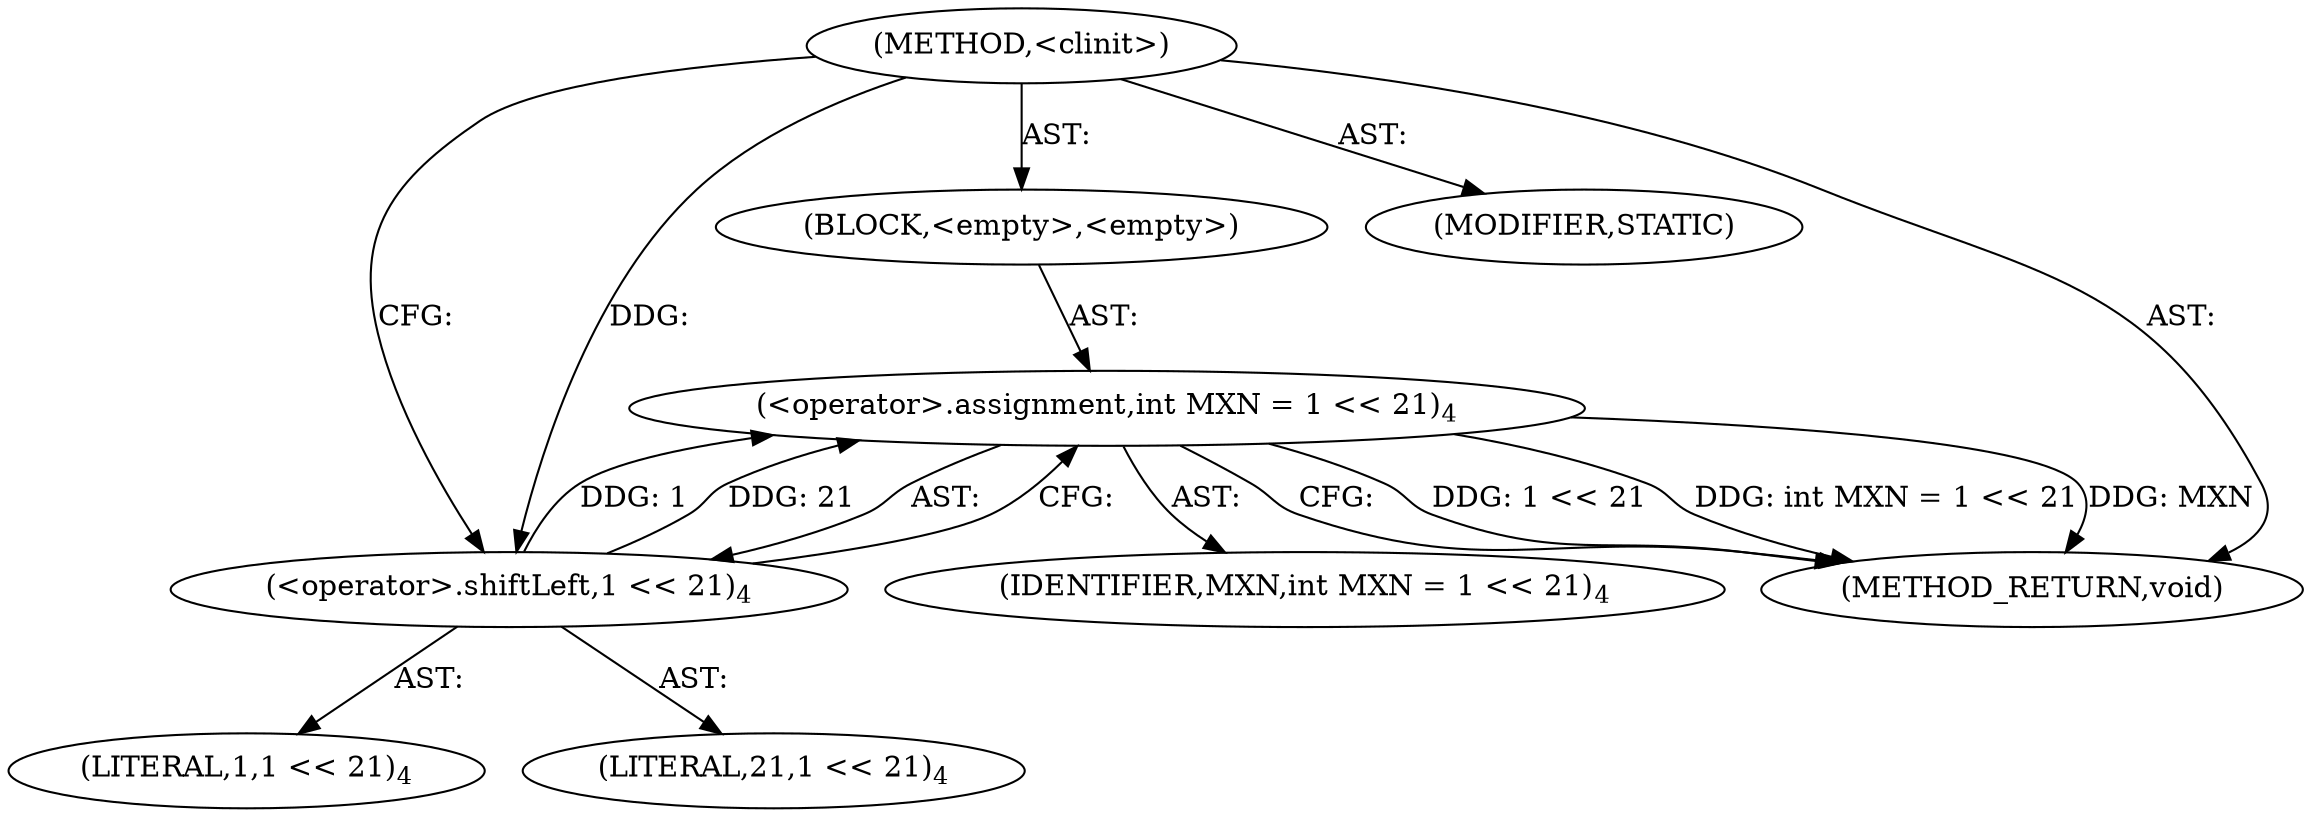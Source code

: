 digraph "&lt;clinit&gt;" {  
"511" [label = <(METHOD,&lt;clinit&gt;)> ]
"512" [label = <(BLOCK,&lt;empty&gt;,&lt;empty&gt;)> ]
"513" [label = <(&lt;operator&gt;.assignment,int MXN = 1 &lt;&lt; 21)<SUB>4</SUB>> ]
"514" [label = <(IDENTIFIER,MXN,int MXN = 1 &lt;&lt; 21)<SUB>4</SUB>> ]
"515" [label = <(&lt;operator&gt;.shiftLeft,1 &lt;&lt; 21)<SUB>4</SUB>> ]
"516" [label = <(LITERAL,1,1 &lt;&lt; 21)<SUB>4</SUB>> ]
"517" [label = <(LITERAL,21,1 &lt;&lt; 21)<SUB>4</SUB>> ]
"518" [label = <(MODIFIER,STATIC)> ]
"519" [label = <(METHOD_RETURN,void)> ]
  "511" -> "512"  [ label = "AST: "] 
  "511" -> "518"  [ label = "AST: "] 
  "511" -> "519"  [ label = "AST: "] 
  "512" -> "513"  [ label = "AST: "] 
  "513" -> "514"  [ label = "AST: "] 
  "513" -> "515"  [ label = "AST: "] 
  "515" -> "516"  [ label = "AST: "] 
  "515" -> "517"  [ label = "AST: "] 
  "513" -> "519"  [ label = "CFG: "] 
  "515" -> "513"  [ label = "CFG: "] 
  "511" -> "515"  [ label = "CFG: "] 
  "513" -> "519"  [ label = "DDG: 1 &lt;&lt; 21"] 
  "513" -> "519"  [ label = "DDG: int MXN = 1 &lt;&lt; 21"] 
  "513" -> "519"  [ label = "DDG: MXN"] 
  "515" -> "513"  [ label = "DDG: 1"] 
  "515" -> "513"  [ label = "DDG: 21"] 
  "511" -> "515"  [ label = "DDG: "] 
}
